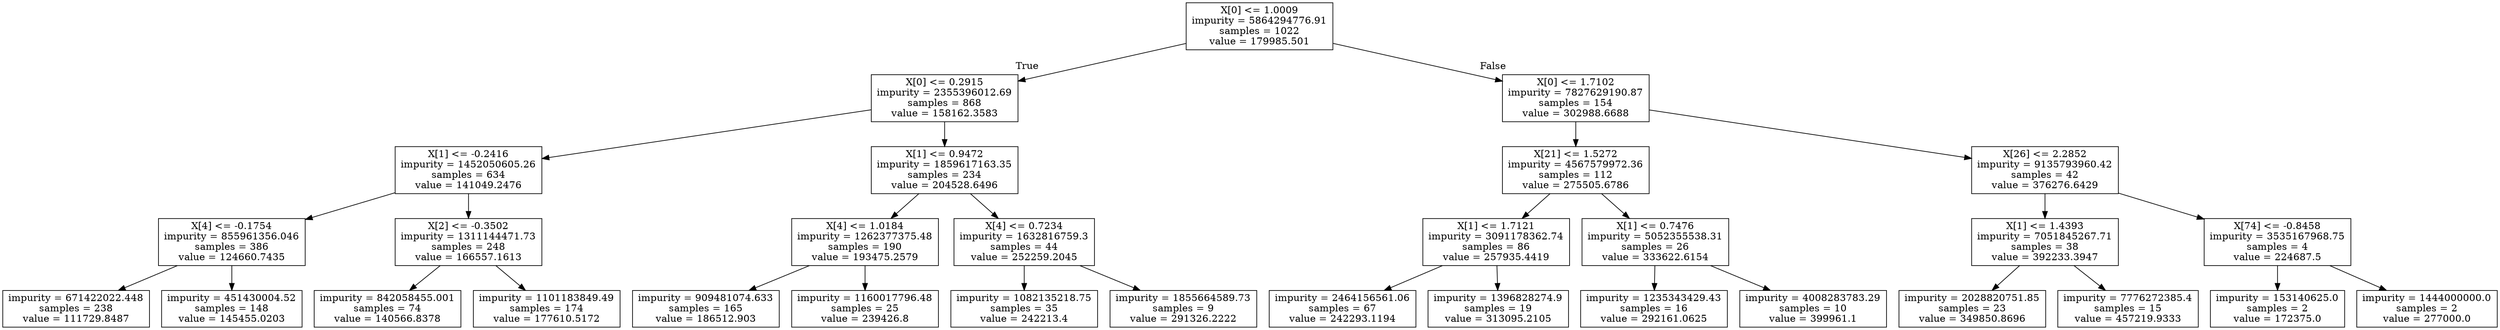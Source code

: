 digraph Tree {
node [shape=box] ;
0 [label="X[0] <= 1.0009\nimpurity = 5864294776.91\nsamples = 1022\nvalue = 179985.501"] ;
1 [label="X[0] <= 0.2915\nimpurity = 2355396012.69\nsamples = 868\nvalue = 158162.3583"] ;
0 -> 1 [labeldistance=2.5, labelangle=45, headlabel="True"] ;
2 [label="X[1] <= -0.2416\nimpurity = 1452050605.26\nsamples = 634\nvalue = 141049.2476"] ;
1 -> 2 ;
3 [label="X[4] <= -0.1754\nimpurity = 855961356.046\nsamples = 386\nvalue = 124660.7435"] ;
2 -> 3 ;
4 [label="impurity = 671422022.448\nsamples = 238\nvalue = 111729.8487"] ;
3 -> 4 ;
5 [label="impurity = 451430004.52\nsamples = 148\nvalue = 145455.0203"] ;
3 -> 5 ;
6 [label="X[2] <= -0.3502\nimpurity = 1311144471.73\nsamples = 248\nvalue = 166557.1613"] ;
2 -> 6 ;
7 [label="impurity = 842058455.001\nsamples = 74\nvalue = 140566.8378"] ;
6 -> 7 ;
8 [label="impurity = 1101183849.49\nsamples = 174\nvalue = 177610.5172"] ;
6 -> 8 ;
9 [label="X[1] <= 0.9472\nimpurity = 1859617163.35\nsamples = 234\nvalue = 204528.6496"] ;
1 -> 9 ;
10 [label="X[4] <= 1.0184\nimpurity = 1262377375.48\nsamples = 190\nvalue = 193475.2579"] ;
9 -> 10 ;
11 [label="impurity = 909481074.633\nsamples = 165\nvalue = 186512.903"] ;
10 -> 11 ;
12 [label="impurity = 1160017796.48\nsamples = 25\nvalue = 239426.8"] ;
10 -> 12 ;
13 [label="X[4] <= 0.7234\nimpurity = 1632816759.3\nsamples = 44\nvalue = 252259.2045"] ;
9 -> 13 ;
14 [label="impurity = 1082135218.75\nsamples = 35\nvalue = 242213.4"] ;
13 -> 14 ;
15 [label="impurity = 1855664589.73\nsamples = 9\nvalue = 291326.2222"] ;
13 -> 15 ;
16 [label="X[0] <= 1.7102\nimpurity = 7827629190.87\nsamples = 154\nvalue = 302988.6688"] ;
0 -> 16 [labeldistance=2.5, labelangle=-45, headlabel="False"] ;
17 [label="X[21] <= 1.5272\nimpurity = 4567579972.36\nsamples = 112\nvalue = 275505.6786"] ;
16 -> 17 ;
18 [label="X[1] <= 1.7121\nimpurity = 3091178362.74\nsamples = 86\nvalue = 257935.4419"] ;
17 -> 18 ;
19 [label="impurity = 2464156561.06\nsamples = 67\nvalue = 242293.1194"] ;
18 -> 19 ;
20 [label="impurity = 1396828274.9\nsamples = 19\nvalue = 313095.2105"] ;
18 -> 20 ;
21 [label="X[1] <= 0.7476\nimpurity = 5052355538.31\nsamples = 26\nvalue = 333622.6154"] ;
17 -> 21 ;
22 [label="impurity = 1235343429.43\nsamples = 16\nvalue = 292161.0625"] ;
21 -> 22 ;
23 [label="impurity = 4008283783.29\nsamples = 10\nvalue = 399961.1"] ;
21 -> 23 ;
24 [label="X[26] <= 2.2852\nimpurity = 9135793960.42\nsamples = 42\nvalue = 376276.6429"] ;
16 -> 24 ;
25 [label="X[1] <= 1.4393\nimpurity = 7051845267.71\nsamples = 38\nvalue = 392233.3947"] ;
24 -> 25 ;
26 [label="impurity = 2028820751.85\nsamples = 23\nvalue = 349850.8696"] ;
25 -> 26 ;
27 [label="impurity = 7776272385.4\nsamples = 15\nvalue = 457219.9333"] ;
25 -> 27 ;
28 [label="X[74] <= -0.8458\nimpurity = 3535167968.75\nsamples = 4\nvalue = 224687.5"] ;
24 -> 28 ;
29 [label="impurity = 153140625.0\nsamples = 2\nvalue = 172375.0"] ;
28 -> 29 ;
30 [label="impurity = 1444000000.0\nsamples = 2\nvalue = 277000.0"] ;
28 -> 30 ;
}